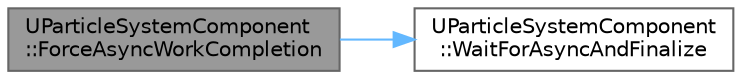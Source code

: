 digraph "UParticleSystemComponent::ForceAsyncWorkCompletion"
{
 // INTERACTIVE_SVG=YES
 // LATEX_PDF_SIZE
  bgcolor="transparent";
  edge [fontname=Helvetica,fontsize=10,labelfontname=Helvetica,labelfontsize=10];
  node [fontname=Helvetica,fontsize=10,shape=box,height=0.2,width=0.4];
  rankdir="LR";
  Node1 [id="Node000001",label="UParticleSystemComponent\l::ForceAsyncWorkCompletion",height=0.2,width=0.4,color="gray40", fillcolor="grey60", style="filled", fontcolor="black",tooltip="If there is async work outstanding, force it to be completed now."];
  Node1 -> Node2 [id="edge1_Node000001_Node000002",color="steelblue1",style="solid",tooltip=" "];
  Node2 [id="Node000002",label="UParticleSystemComponent\l::WaitForAsyncAndFinalize",height=0.2,width=0.4,color="grey40", fillcolor="white", style="filled",URL="$d9/d3e/classUParticleSystemComponent.html#a865bb5db162e2303ecad0877a1597c20",tooltip="Wait on the async task and call finalize on the tick."];
}
